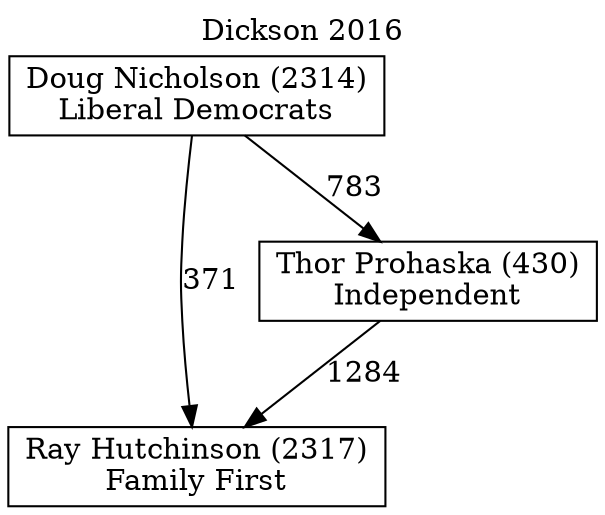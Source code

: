 // House preference flow
digraph "Ray Hutchinson (2317)_Dickson_2016" {
	graph [label="Dickson 2016" labelloc=t mclimit=10]
	node [shape=box]
	"Ray Hutchinson (2317)" [label="Ray Hutchinson (2317)
Family First"]
	"Doug Nicholson (2314)" [label="Doug Nicholson (2314)
Liberal Democrats"]
	"Thor Prohaska (430)" [label="Thor Prohaska (430)
Independent"]
	"Doug Nicholson (2314)" -> "Ray Hutchinson (2317)" [label=371]
	"Thor Prohaska (430)" -> "Ray Hutchinson (2317)" [label=1284]
	"Doug Nicholson (2314)" -> "Thor Prohaska (430)" [label=783]
}
